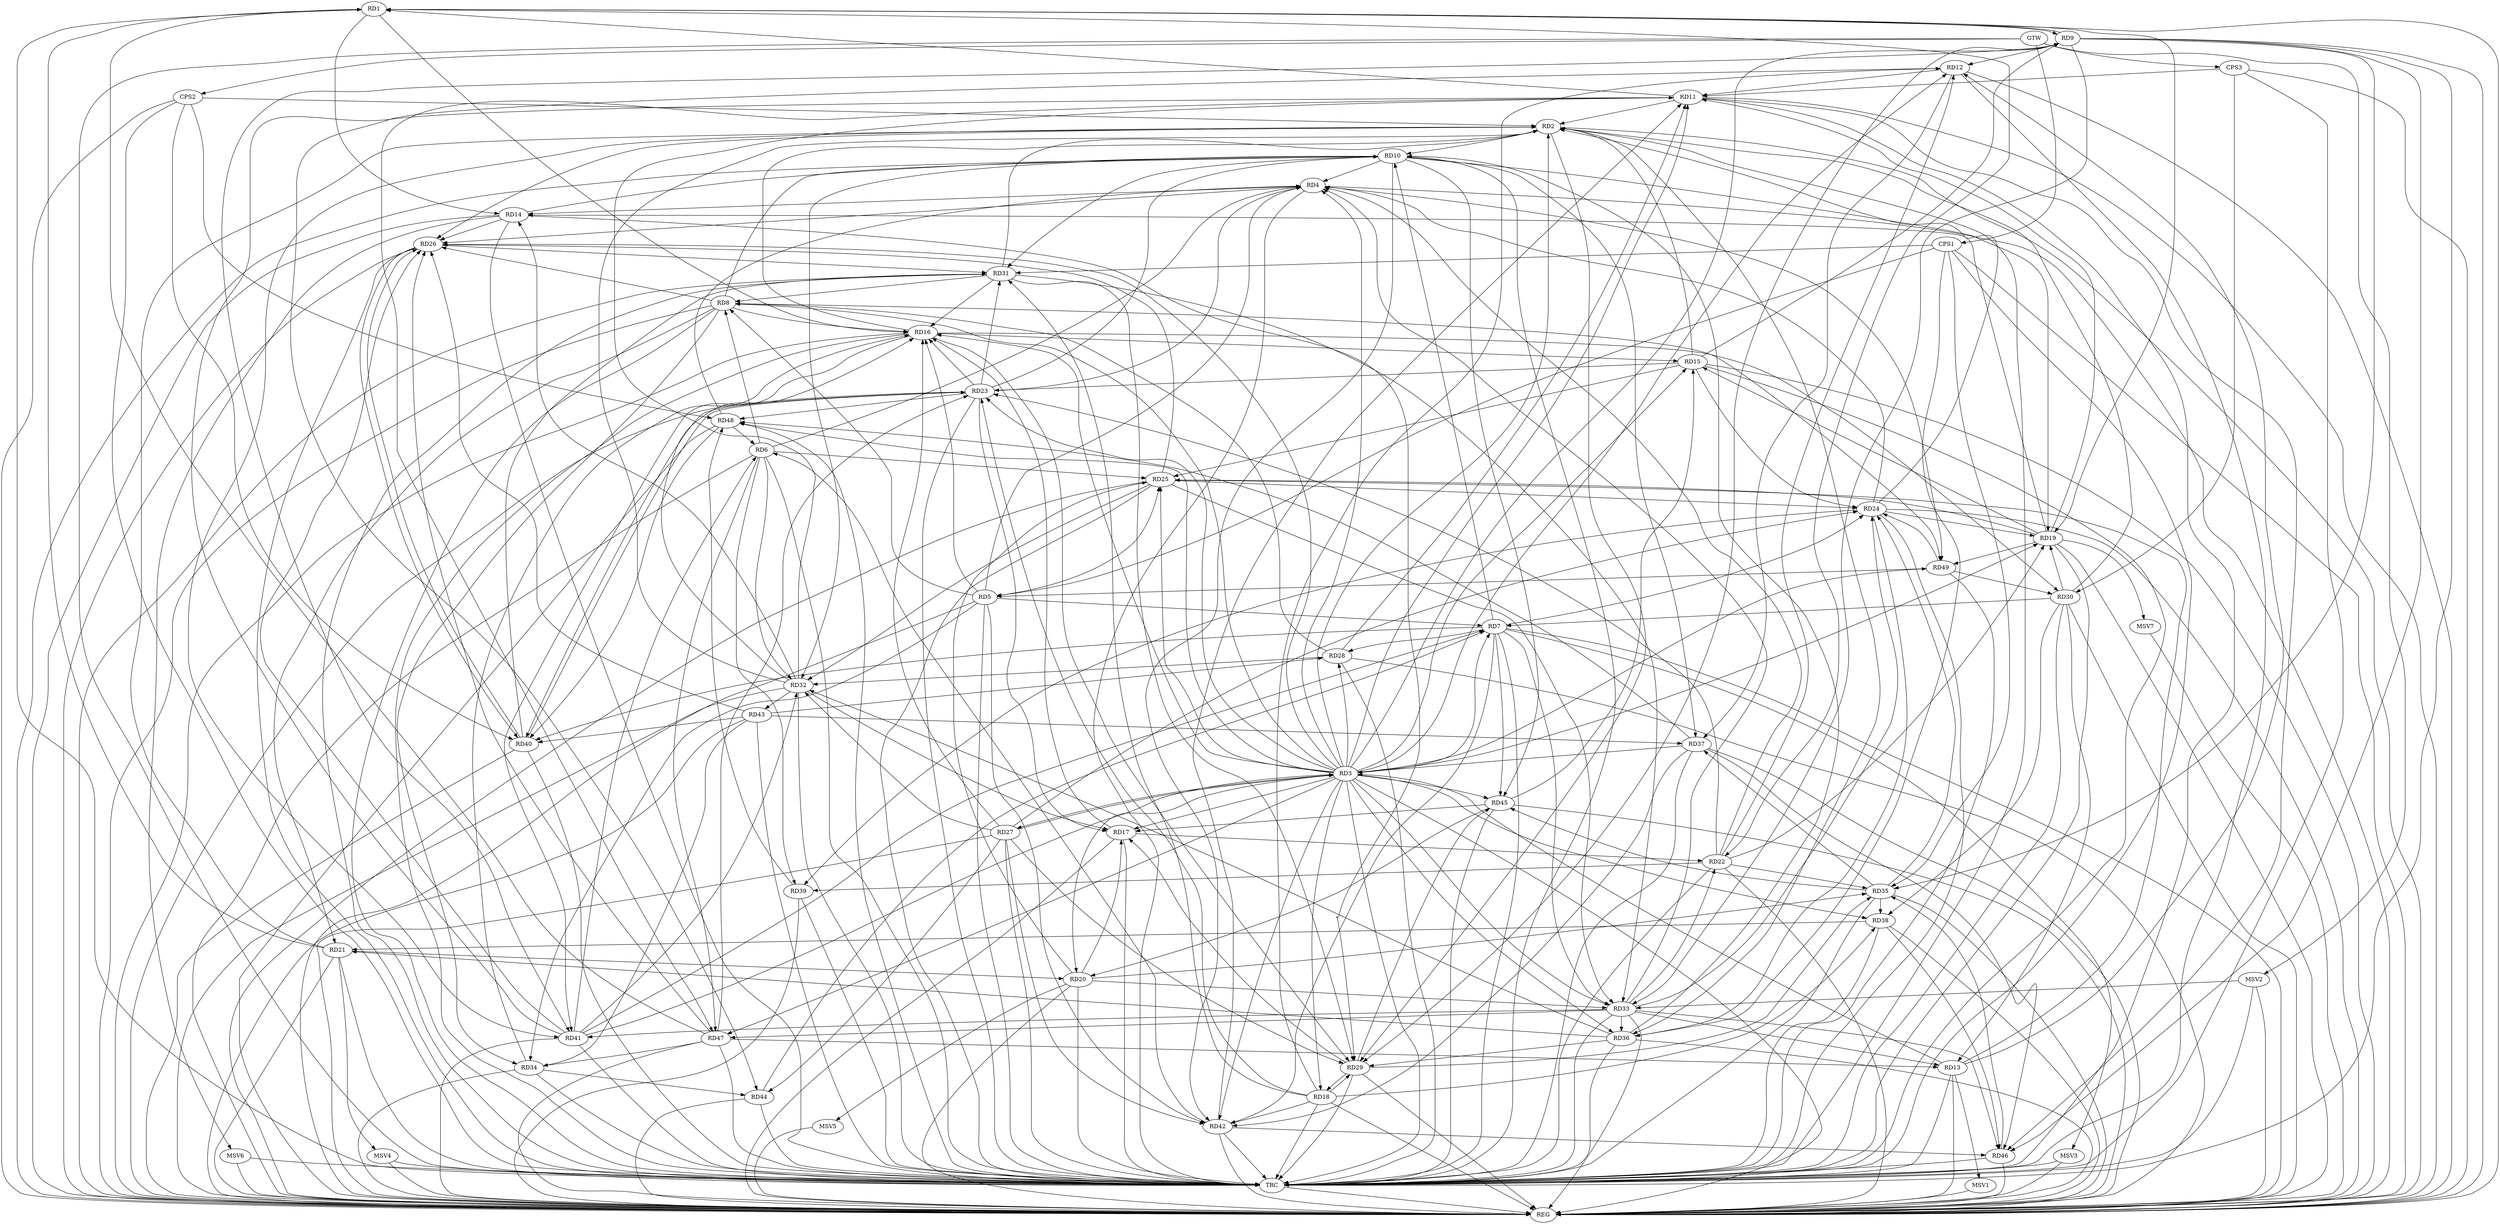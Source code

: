 strict digraph G {
  RD1 [ label="RD1" ];
  RD2 [ label="RD2" ];
  RD3 [ label="RD3" ];
  RD4 [ label="RD4" ];
  RD5 [ label="RD5" ];
  RD6 [ label="RD6" ];
  RD7 [ label="RD7" ];
  RD8 [ label="RD8" ];
  RD9 [ label="RD9" ];
  RD10 [ label="RD10" ];
  RD11 [ label="RD11" ];
  RD12 [ label="RD12" ];
  RD13 [ label="RD13" ];
  RD14 [ label="RD14" ];
  RD15 [ label="RD15" ];
  RD16 [ label="RD16" ];
  RD17 [ label="RD17" ];
  RD18 [ label="RD18" ];
  RD19 [ label="RD19" ];
  RD20 [ label="RD20" ];
  RD21 [ label="RD21" ];
  RD22 [ label="RD22" ];
  RD23 [ label="RD23" ];
  RD24 [ label="RD24" ];
  RD25 [ label="RD25" ];
  RD26 [ label="RD26" ];
  RD27 [ label="RD27" ];
  RD28 [ label="RD28" ];
  RD29 [ label="RD29" ];
  RD30 [ label="RD30" ];
  RD31 [ label="RD31" ];
  RD32 [ label="RD32" ];
  RD33 [ label="RD33" ];
  RD34 [ label="RD34" ];
  RD35 [ label="RD35" ];
  RD36 [ label="RD36" ];
  RD37 [ label="RD37" ];
  RD38 [ label="RD38" ];
  RD39 [ label="RD39" ];
  RD40 [ label="RD40" ];
  RD41 [ label="RD41" ];
  RD42 [ label="RD42" ];
  RD43 [ label="RD43" ];
  RD44 [ label="RD44" ];
  RD45 [ label="RD45" ];
  RD46 [ label="RD46" ];
  RD47 [ label="RD47" ];
  RD48 [ label="RD48" ];
  RD49 [ label="RD49" ];
  CPS1 [ label="CPS1" ];
  CPS2 [ label="CPS2" ];
  CPS3 [ label="CPS3" ];
  GTW [ label="GTW" ];
  REG [ label="REG" ];
  TRC [ label="TRC" ];
  MSV1 [ label="MSV1" ];
  MSV2 [ label="MSV2" ];
  MSV3 [ label="MSV3" ];
  MSV4 [ label="MSV4" ];
  MSV5 [ label="MSV5" ];
  MSV6 [ label="MSV6" ];
  MSV7 [ label="MSV7" ];
  RD1 -> RD9;
  RD9 -> RD1;
  RD11 -> RD1;
  RD1 -> RD14;
  RD1 -> RD16;
  RD1 -> RD19;
  RD21 -> RD1;
  RD1 -> RD22;
  RD47 -> RD1;
  RD2 -> RD10;
  RD11 -> RD2;
  RD15 -> RD2;
  RD16 -> RD2;
  RD21 -> RD2;
  RD24 -> RD2;
  RD2 -> RD26;
  RD2 -> RD29;
  RD30 -> RD2;
  RD31 -> RD2;
  RD32 -> RD2;
  RD2 -> RD36;
  RD2 -> RD41;
  RD3 -> RD4;
  RD3 -> RD7;
  RD3 -> RD12;
  RD13 -> RD3;
  RD3 -> RD15;
  RD3 -> RD17;
  RD3 -> RD26;
  RD3 -> RD27;
  RD27 -> RD3;
  RD3 -> RD33;
  RD37 -> RD3;
  RD41 -> RD3;
  RD5 -> RD4;
  RD6 -> RD4;
  RD10 -> RD4;
  RD4 -> RD14;
  RD22 -> RD4;
  RD23 -> RD4;
  RD24 -> RD4;
  RD4 -> RD26;
  RD33 -> RD4;
  RD48 -> RD4;
  RD4 -> RD49;
  RD5 -> RD7;
  RD5 -> RD8;
  RD5 -> RD16;
  RD5 -> RD25;
  RD5 -> RD34;
  RD5 -> RD42;
  RD49 -> RD5;
  RD6 -> RD8;
  RD6 -> RD25;
  RD6 -> RD32;
  RD6 -> RD39;
  RD41 -> RD6;
  RD42 -> RD6;
  RD6 -> RD47;
  RD48 -> RD6;
  RD7 -> RD10;
  RD7 -> RD24;
  RD7 -> RD28;
  RD30 -> RD7;
  RD7 -> RD33;
  RD7 -> RD40;
  RD41 -> RD7;
  RD7 -> RD42;
  RD44 -> RD7;
  RD7 -> RD45;
  RD8 -> RD10;
  RD8 -> RD16;
  RD8 -> RD21;
  RD8 -> RD26;
  RD28 -> RD8;
  RD31 -> RD8;
  RD8 -> RD34;
  RD8 -> RD49;
  RD9 -> RD12;
  RD15 -> RD9;
  RD9 -> RD29;
  RD9 -> RD33;
  RD9 -> RD35;
  RD9 -> RD41;
  RD9 -> RD46;
  RD14 -> RD10;
  RD10 -> RD19;
  RD23 -> RD10;
  RD10 -> RD31;
  RD10 -> RD32;
  RD36 -> RD10;
  RD10 -> RD37;
  RD10 -> RD42;
  RD10 -> RD45;
  RD12 -> RD11;
  RD19 -> RD11;
  RD28 -> RD11;
  RD32 -> RD11;
  RD41 -> RD11;
  RD42 -> RD11;
  RD11 -> RD46;
  RD11 -> RD47;
  RD13 -> RD12;
  RD18 -> RD12;
  RD22 -> RD12;
  RD12 -> RD37;
  RD12 -> RD44;
  RD13 -> RD25;
  RD30 -> RD13;
  RD33 -> RD13;
  RD47 -> RD13;
  RD19 -> RD14;
  RD14 -> RD26;
  RD14 -> RD29;
  RD32 -> RD14;
  RD16 -> RD15;
  RD19 -> RD15;
  RD15 -> RD23;
  RD15 -> RD24;
  RD15 -> RD25;
  RD45 -> RD15;
  RD17 -> RD16;
  RD23 -> RD16;
  RD27 -> RD16;
  RD16 -> RD29;
  RD16 -> RD30;
  RD31 -> RD16;
  RD32 -> RD16;
  RD34 -> RD16;
  RD16 -> RD41;
  RD20 -> RD17;
  RD17 -> RD22;
  RD23 -> RD17;
  RD29 -> RD17;
  RD32 -> RD17;
  RD45 -> RD17;
  RD18 -> RD23;
  RD18 -> RD29;
  RD29 -> RD18;
  RD18 -> RD31;
  RD18 -> RD38;
  RD18 -> RD42;
  RD22 -> RD19;
  RD24 -> RD19;
  RD19 -> RD25;
  RD30 -> RD19;
  RD19 -> RD49;
  RD21 -> RD20;
  RD20 -> RD25;
  RD20 -> RD33;
  RD20 -> RD35;
  RD45 -> RD20;
  RD36 -> RD21;
  RD38 -> RD21;
  RD22 -> RD23;
  RD33 -> RD22;
  RD22 -> RD35;
  RD22 -> RD39;
  RD23 -> RD31;
  RD23 -> RD40;
  RD40 -> RD23;
  RD47 -> RD23;
  RD23 -> RD48;
  RD25 -> RD24;
  RD27 -> RD24;
  RD33 -> RD24;
  RD35 -> RD24;
  RD24 -> RD36;
  RD24 -> RD39;
  RD49 -> RD24;
  RD25 -> RD26;
  RD25 -> RD32;
  RD25 -> RD33;
  RD26 -> RD31;
  RD26 -> RD40;
  RD40 -> RD26;
  RD41 -> RD26;
  RD43 -> RD26;
  RD47 -> RD26;
  RD27 -> RD29;
  RD27 -> RD32;
  RD27 -> RD42;
  RD27 -> RD44;
  RD28 -> RD32;
  RD43 -> RD28;
  RD31 -> RD29;
  RD29 -> RD35;
  RD36 -> RD29;
  RD29 -> RD45;
  RD30 -> RD38;
  RD49 -> RD30;
  RD31 -> RD33;
  RD40 -> RD31;
  RD36 -> RD32;
  RD41 -> RD32;
  RD32 -> RD43;
  RD33 -> RD36;
  RD33 -> RD41;
  RD33 -> RD46;
  RD33 -> RD47;
  RD43 -> RD34;
  RD34 -> RD44;
  RD47 -> RD34;
  RD35 -> RD37;
  RD35 -> RD38;
  RD35 -> RD45;
  RD46 -> RD35;
  RD37 -> RD42;
  RD43 -> RD37;
  RD37 -> RD46;
  RD37 -> RD48;
  RD38 -> RD46;
  RD39 -> RD48;
  RD43 -> RD40;
  RD48 -> RD40;
  RD42 -> RD46;
  CPS1 -> RD5;
  CPS1 -> RD36;
  CPS1 -> RD35;
  CPS1 -> RD31;
  CPS2 -> RD2;
  CPS2 -> RD48;
  CPS2 -> RD40;
  CPS3 -> RD11;
  CPS3 -> RD30;
  GTW -> CPS1;
  GTW -> CPS2;
  GTW -> CPS3;
  RD1 -> REG;
  RD2 -> REG;
  RD3 -> REG;
  RD4 -> REG;
  RD5 -> REG;
  RD6 -> REG;
  RD7 -> REG;
  RD8 -> REG;
  RD9 -> REG;
  RD10 -> REG;
  RD11 -> REG;
  RD12 -> REG;
  RD13 -> REG;
  RD14 -> REG;
  RD15 -> REG;
  RD16 -> REG;
  RD17 -> REG;
  RD18 -> REG;
  RD19 -> REG;
  RD20 -> REG;
  RD21 -> REG;
  RD22 -> REG;
  RD23 -> REG;
  RD24 -> REG;
  RD25 -> REG;
  RD26 -> REG;
  RD27 -> REG;
  RD28 -> REG;
  RD29 -> REG;
  RD30 -> REG;
  RD31 -> REG;
  RD32 -> REG;
  RD33 -> REG;
  RD34 -> REG;
  RD35 -> REG;
  RD36 -> REG;
  RD37 -> REG;
  RD38 -> REG;
  RD39 -> REG;
  RD40 -> REG;
  RD41 -> REG;
  RD42 -> REG;
  RD43 -> REG;
  RD44 -> REG;
  RD45 -> REG;
  RD46 -> REG;
  RD47 -> REG;
  RD48 -> REG;
  CPS1 -> REG;
  CPS2 -> REG;
  CPS3 -> REG;
  RD1 -> TRC;
  RD2 -> TRC;
  RD3 -> TRC;
  RD4 -> TRC;
  RD5 -> TRC;
  RD6 -> TRC;
  RD7 -> TRC;
  RD8 -> TRC;
  RD9 -> TRC;
  RD10 -> TRC;
  RD11 -> TRC;
  RD12 -> TRC;
  RD13 -> TRC;
  RD14 -> TRC;
  RD15 -> TRC;
  RD16 -> TRC;
  RD17 -> TRC;
  RD18 -> TRC;
  RD19 -> TRC;
  RD20 -> TRC;
  RD21 -> TRC;
  RD22 -> TRC;
  RD23 -> TRC;
  RD24 -> TRC;
  RD25 -> TRC;
  RD26 -> TRC;
  RD27 -> TRC;
  RD28 -> TRC;
  RD29 -> TRC;
  RD30 -> TRC;
  RD31 -> TRC;
  RD32 -> TRC;
  RD33 -> TRC;
  RD34 -> TRC;
  RD35 -> TRC;
  RD36 -> TRC;
  RD37 -> TRC;
  RD38 -> TRC;
  RD39 -> TRC;
  RD40 -> TRC;
  RD41 -> TRC;
  RD42 -> TRC;
  RD43 -> TRC;
  RD44 -> TRC;
  RD45 -> TRC;
  RD46 -> TRC;
  RD47 -> TRC;
  RD48 -> TRC;
  RD49 -> TRC;
  CPS1 -> TRC;
  CPS2 -> TRC;
  CPS3 -> TRC;
  GTW -> TRC;
  TRC -> REG;
  RD3 -> RD8;
  RD3 -> RD49;
  RD3 -> RD23;
  RD3 -> RD47;
  RD3 -> RD28;
  RD3 -> RD18;
  RD3 -> RD42;
  RD3 -> RD36;
  RD3 -> RD38;
  RD3 -> RD19;
  RD3 -> RD2;
  RD3 -> RD16;
  RD3 -> RD20;
  RD3 -> RD11;
  RD3 -> RD25;
  RD3 -> RD48;
  RD3 -> RD45;
  RD3 -> RD9;
  RD13 -> MSV1;
  MSV1 -> REG;
  MSV2 -> RD33;
  GTW -> MSV2;
  MSV2 -> REG;
  MSV2 -> TRC;
  RD7 -> MSV3;
  MSV3 -> REG;
  MSV3 -> TRC;
  RD21 -> MSV4;
  MSV4 -> REG;
  MSV4 -> TRC;
  RD20 -> MSV5;
  MSV5 -> REG;
  RD14 -> MSV6;
  MSV6 -> REG;
  MSV6 -> TRC;
  RD19 -> MSV7;
  MSV7 -> REG;
}
